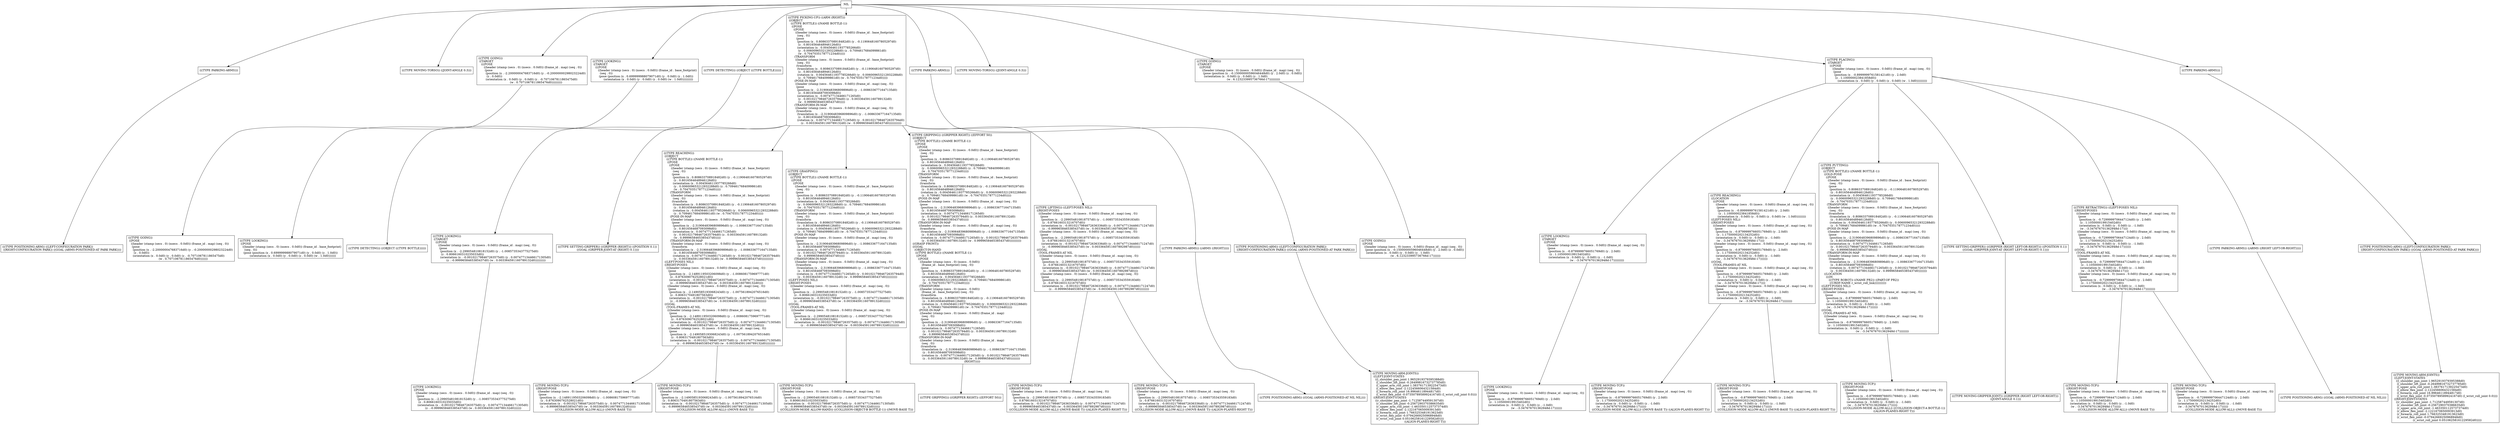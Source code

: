digraph {
  "1" [label="NIL",shape=box];
  "49" [label="(((TYPE PARKING-ARMS)))",shape=box];
  "50" [label="(((TYPE POSITIONING-ARM)) ((LEFT-CONFIGURATION PARK))\l ((RIGHT-CONFIGURATION PARK)) ((GOAL (ARMS-POSITIONED-AT PARK PARK))))",shape=box];
  "48" [label="(((TYPE MOVING-TORSO)) ((JOINT-ANGLE 0.3)))",shape=box];
  "46" [label="(((TYPE GOING))\l ((TARGET\l   (((POSE\l      ((header (stamp (secs . 0) (nsecs . 0.0d0)) (frame_id . map) (seq . 0))\l       (pose\l        (position (x . -2.200000047683716d0) (y . -0.20000000298023224d0)\l         (z . 0.0d0))\l        (orientation (x . 0.0d0) (y . 0.0d0) (z . -0.7071067811865475d0)\l         (w . 0.7071067811865476d0))))))))))",shape=box];
  "47" [label="(((TYPE GOING))\l ((POSE\l   ((header (stamp (secs . 0) (nsecs . 0.0d0)) (frame_id . map) (seq . 0))\l    (pose\l     (position (x . -2.200000047683716d0) (y . -0.20000000298023224d0)\l      (z . 0.0d0))\l     (orientation (x . 0.0d0) (y . 0.0d0) (z . -0.7071067811865475d0)\l      (w . 0.7071067811865476d0)))))))",shape=box];
  "44" [label="(((TYPE LOOKING))\l ((TARGET\l   (((POSE\l      ((header (stamp (secs . 0) (nsecs . 0.0d0)) (frame_id . base_footprint)\l        (seq . 0))\l       (pose (position (x . 0.699999988079071d0) (y . 0.0d0) (z . 1.0d0))\l        (orientation (x . 0.0d0) (y . 0.0d0) (z . 0.0d0) (w . 1.0d0))))))))))",shape=box];
  "45" [label="(((TYPE LOOKING))\l ((POSE\l   ((header (stamp (secs . 0) (nsecs . 0.0d0)) (frame_id . base_footprint)\l     (seq . 0))\l    (pose (position (x . 0.699999988079071d0) (y . 0.0d0) (z . 1.0d0))\l     (orientation (x . 0.0d0) (y . 0.0d0) (z . 0.0d0) (w . 1.0d0)))))))",shape=box];
  "42" [label="(((TYPE DETECTING)) ((OBJECT (((TYPE BOTTLE))))))",shape=box];
  "43" [label="(((TYPE DETECTING)) ((OBJECT (((TYPE BOTTLE))))))",shape=box];
  "26" [label="(((TYPE PICKING-UP)) ((ARM (RIGHT)))\l ((OBJECT\l   (((TYPE BOTTLE)) ((NAME BOTTLE-1))\l    ((POSE\l      ((POSE\l        ((header (stamp (secs . 0) (nsecs . 0.0d0)) (frame_id . base_footprint)\l          (seq . 0))\l         (pose\l          (position (x . 0.808633708918482d0) (y . -0.11906481607805297d0)\l           (z . 0.8016564648946126d0))\l          (orientation (x . 0.004564611937785266d0)\l           (y . 0.006009653212932288d0) (z . 0.7094617684099861d0)\l           (w . 0.7047035178771234d0)))))\l       (TRANSFORM\l        ((header (stamp (secs . 0) (nsecs . 0.0d0)) (frame_id . base_footprint)\l          (seq . 0))\l         (transform\l          (translation (x . 0.808633708918482d0) (y . -0.11906481607805297d0)\l           (z . 0.8016564648946126d0))\l          (rotation (x . 0.004564611937785266d0) (y . 0.006009653212932288d0)\l           (z . 0.7094617684099861d0) (w . 0.7047035178771234d0)))))\l       (POSE-IN-MAP\l        ((header (stamp (secs . 0) (nsecs . 0.0d0)) (frame_id . map) (seq . 0))\l         (pose\l          (position (x . -2.3190648396809896d0) (y . -1.0086336771647135d0)\l           (z . 0.8016564687093098d0))\l          (orientation (x . 0.007477134466171265d0)\l           (y . 0.0010217984672635794d0) (z . 0.003364591160789132d0)\l           (w . 0.9999658465385437d0)))))\l       (TRANSFORM-IN-MAP\l        ((header (stamp (secs . 0) (nsecs . 0.0d0)) (frame_id . map) (seq . 0))\l         (transform\l          (translation (x . -2.3190648396809896d0) (y . -1.0086336771647135d0)\l           (z . 0.8016564687093098d0))\l          (rotation (x . 0.007477134466171265d0) (y . 0.0010217984672635794d0)\l           (z . 0.003364591160789132d0) (w . 0.9999658465385437d0))))))))))))",shape=box];
  "40" [label="(((TYPE LOOKING))\l ((TARGET\l   (((POSE\l      ((header (stamp (secs . 0) (nsecs . 0.0d0)) (frame_id . map) (seq . 0))\l       (pose\l        (position (x . -2.299054810818152d0) (y . -1.0085735343775275d0)\l         (z . 0.8066160310235033d0))\l        (orientation (x . -0.001021798467263575d0) (y . 0.007477134466171305d0)\l         (z . -0.9999658465385437d0) (w . 0.003364591160789132d0))))))))))",shape=box];
  "41" [label="(((TYPE LOOKING))\l ((POSE\l   ((header (stamp (secs . 0) (nsecs . 0.0d0)) (frame_id . map) (seq . 0))\l    (pose\l     (position (x . -2.299054810818152d0) (y . -1.0085735343775275d0)\l      (z . 0.8066160310235033d0))\l     (orientation (x . -0.001021798467263575d0) (y . 0.007477134466171305d0)\l      (z . -0.9999658465385437d0) (w . 0.003364591160789132d0)))))))",shape=box];
  "39" [label="(((TYPE SETTING-GRIPPER)) ((GRIPPER (RIGHT))) ((POSITION 0.1))\l ((GOAL (GRIPPER-JOINT-AT (RIGHT) 0.1))))",shape=box];
  "36" [label="(((TYPE REACHING))\l ((OBJECT\l   (((TYPE BOTTLE)) ((NAME BOTTLE-1))\l    ((POSE\l      ((POSE\l        ((header (stamp (secs . 0) (nsecs . 0.0d0)) (frame_id . base_footprint)\l          (seq . 0))\l         (pose\l          (position (x . 0.808633708918482d0) (y . -0.11906481607805297d0)\l           (z . 0.8016564648946126d0))\l          (orientation (x . 0.004564611937785266d0)\l           (y . 0.006009653212932288d0) (z . 0.7094617684099861d0)\l           (w . 0.7047035178771234d0)))))\l       (TRANSFORM\l        ((header (stamp (secs . 0) (nsecs . 0.0d0)) (frame_id . base_footprint)\l          (seq . 0))\l         (transform\l          (translation (x . 0.808633708918482d0) (y . -0.11906481607805297d0)\l           (z . 0.8016564648946126d0))\l          (rotation (x . 0.004564611937785266d0) (y . 0.006009653212932288d0)\l           (z . 0.7094617684099861d0) (w . 0.7047035178771234d0)))))\l       (POSE-IN-MAP\l        ((header (stamp (secs . 0) (nsecs . 0.0d0)) (frame_id . map) (seq . 0))\l         (pose\l          (position (x . -2.3190648396809896d0) (y . -1.0086336771647135d0)\l           (z . 0.8016564687093098d0))\l          (orientation (x . 0.007477134466171265d0)\l           (y . 0.0010217984672635794d0) (z . 0.003364591160789132d0)\l           (w . 0.9999658465385437d0)))))\l       (TRANSFORM-IN-MAP\l        ((header (stamp (secs . 0) (nsecs . 0.0d0)) (frame_id . map) (seq . 0))\l         (transform\l          (translation (x . -2.3190648396809896d0) (y . -1.0086336771647135d0)\l           (z . 0.8016564687093098d0))\l          (rotation (x . 0.007477134466171265d0) (y . 0.0010217984672635794d0)\l           (z . 0.003364591160789132d0) (w . 0.9999658465385437d0)))))))))))\l ((LEFT-POSES NIL))\l ((RIGHT-POSES\l   (((header (stamp (secs . 0) (nsecs . 0.0d0)) (frame_id . map) (seq . 0))\l     (pose\l      (position (x . -2.1489119503206098d0) (y . -1.0086081759697771d0)\l       (z . 0.8763090762528021d0))\l      (orientation (x . -0.001021798467263575d0) (y . 0.007477134466171305d0)\l       (z . -0.9999658465385437d0) (w . 0.003364591160789132d0))))\l    ((header (stamp (secs . 0) (nsecs . 0.0d0)) (frame_id . map) (seq . 0))\l     (pose\l      (position (x . -2.1490585193068243d0) (y . -1.0075618942076516d0)\l       (z . 0.8063170491807563d0))\l      (orientation (x . -0.001021798467263575d0) (y . 0.007477134466171305d0)\l       (z . -0.9999658465385437d0) (w . 0.003364591160789132d0)))))))\l ((GOAL\l   (TOOL-FRAMES-AT NIL\l    (((header (stamp (secs . 0) (nsecs . 0.0d0)) (frame_id . map) (seq . 0))\l      (pose\l       (position (x . -2.1489119503206098d0) (y . -1.0086081759697771d0)\l        (z . 0.8763090762528021d0))\l       (orientation (x . -0.001021798467263575d0) (y . 0.007477134466171305d0)\l        (z . -0.9999658465385437d0) (w . 0.003364591160789132d0))))\l     ((header (stamp (secs . 0) (nsecs . 0.0d0)) (frame_id . map) (seq . 0))\l      (pose\l       (position (x . -2.1490585193068243d0) (y . -1.0075618942076516d0)\l        (z . 0.8063170491807563d0))\l       (orientation (x . -0.001021798467263575d0) (y . 0.007477134466171305d0)\l        (z . -0.9999658465385437d0) (w . 0.003364591160789132d0)))))))))",shape=box];
  "38" [label="(((TYPE MOVING-TCP))\l ((RIGHT-POSE\l   ((header (stamp (secs . 0) (nsecs . 0.0d0)) (frame_id . map) (seq . 0))\l    (pose\l     (position (x . -2.1489119503206098d0) (y . -1.0086081759697771d0)\l      (z . 0.8763090762528021d0))\l     (orientation (x . -0.001021798467263575d0) (y . 0.007477134466171305d0)\l      (z . -0.9999658465385437d0) (w . 0.003364591160789132d0))))))\l ((COLLISION-MODE ALLOW-ALL)) ((MOVE-BASE T)))",shape=box];
  "37" [label="(((TYPE MOVING-TCP))\l ((RIGHT-POSE\l   ((header (stamp (secs . 0) (nsecs . 0.0d0)) (frame_id . map) (seq . 0))\l    (pose\l     (position (x . -2.1490585193068243d0) (y . -1.0075618942076516d0)\l      (z . 0.8063170491807563d0))\l     (orientation (x . -0.001021798467263575d0) (y . 0.007477134466171305d0)\l      (z . -0.9999658465385437d0) (w . 0.003364591160789132d0))))))\l ((COLLISION-MODE ALLOW-ALL)) ((MOVE-BASE T)))",shape=box];
  "34" [label="(((TYPE GRASPING))\l ((OBJECT\l   (((TYPE BOTTLE)) ((NAME BOTTLE-1))\l    ((POSE\l      ((POSE\l        ((header (stamp (secs . 0) (nsecs . 0.0d0)) (frame_id . base_footprint)\l          (seq . 0))\l         (pose\l          (position (x . 0.808633708918482d0) (y . -0.11906481607805297d0)\l           (z . 0.8016564648946126d0))\l          (orientation (x . 0.004564611937785266d0)\l           (y . 0.006009653212932288d0) (z . 0.7094617684099861d0)\l           (w . 0.7047035178771234d0)))))\l       (TRANSFORM\l        ((header (stamp (secs . 0) (nsecs . 0.0d0)) (frame_id . base_footprint)\l          (seq . 0))\l         (transform\l          (translation (x . 0.808633708918482d0) (y . -0.11906481607805297d0)\l           (z . 0.8016564648946126d0))\l          (rotation (x . 0.004564611937785266d0) (y . 0.006009653212932288d0)\l           (z . 0.7094617684099861d0) (w . 0.7047035178771234d0)))))\l       (POSE-IN-MAP\l        ((header (stamp (secs . 0) (nsecs . 0.0d0)) (frame_id . map) (seq . 0))\l         (pose\l          (position (x . -2.3190648396809896d0) (y . -1.0086336771647135d0)\l           (z . 0.8016564687093098d0))\l          (orientation (x . 0.007477134466171265d0)\l           (y . 0.0010217984672635794d0) (z . 0.003364591160789132d0)\l           (w . 0.9999658465385437d0)))))\l       (TRANSFORM-IN-MAP\l        ((header (stamp (secs . 0) (nsecs . 0.0d0)) (frame_id . map) (seq . 0))\l         (transform\l          (translation (x . -2.3190648396809896d0) (y . -1.0086336771647135d0)\l           (z . 0.8016564687093098d0))\l          (rotation (x . 0.007477134466171265d0) (y . 0.0010217984672635794d0)\l           (z . 0.003364591160789132d0) (w . 0.9999658465385437d0)))))))))))\l ((LEFT-POSES NIL))\l ((RIGHT-POSES\l   (((header (stamp (secs . 0) (nsecs . 0.0d0)) (frame_id . map) (seq . 0))\l     (pose\l      (position (x . -2.299054810818152d0) (y . -1.0085735343775275d0)\l       (z . 0.8066160310235033d0))\l      (orientation (x . -0.001021798467263575d0) (y . 0.007477134466171305d0)\l       (z . -0.9999658465385437d0) (w . 0.003364591160789132d0)))))))\l ((GOAL\l   (TOOL-FRAMES-AT NIL\l    (((header (stamp (secs . 0) (nsecs . 0.0d0)) (frame_id . map) (seq . 0))\l      (pose\l       (position (x . -2.299054810818152d0) (y . -1.0085735343775275d0)\l        (z . 0.8066160310235033d0))\l       (orientation (x . -0.001021798467263575d0) (y . 0.007477134466171305d0)\l        (z . -0.9999658465385437d0) (w . 0.003364591160789132d0)))))))))",shape=box];
  "35" [label="(((TYPE MOVING-TCP))\l ((RIGHT-POSE\l   ((header (stamp (secs . 0) (nsecs . 0.0d0)) (frame_id . map) (seq . 0))\l    (pose\l     (position (x . -2.299054810818152d0) (y . -1.0085735343775275d0)\l      (z . 0.8066160310235033d0))\l     (orientation (x . -0.001021798467263575d0) (y . 0.007477134466171305d0)\l      (z . -0.9999658465385437d0) (w . 0.003364591160789132d0))))))\l ((COLLISION-MODE ALLOW-HAND)) ((COLLISION-OBJECT-B BOTTLE-1)) ((MOVE-BASE T)))",shape=box];
  "32" [label="(((TYPE GRIPPING)) ((GRIPPER RIGHT)) ((EFFORT 50))\l ((OBJECT\l   (((TYPE BOTTLE)) ((NAME BOTTLE-1))\l    ((POSE\l      ((POSE\l        ((header (stamp (secs . 0) (nsecs . 0.0d0)) (frame_id . base_footprint)\l          (seq . 0))\l         (pose\l          (position (x . 0.808633708918482d0) (y . -0.11906481607805297d0)\l           (z . 0.8016564648946126d0))\l          (orientation (x . 0.004564611937785266d0)\l           (y . 0.006009653212932288d0) (z . 0.7094617684099861d0)\l           (w . 0.7047035178771234d0)))))\l       (TRANSFORM\l        ((header (stamp (secs . 0) (nsecs . 0.0d0)) (frame_id . base_footprint)\l          (seq . 0))\l         (transform\l          (translation (x . 0.808633708918482d0) (y . -0.11906481607805297d0)\l           (z . 0.8016564648946126d0))\l          (rotation (x . 0.004564611937785266d0) (y . 0.006009653212932288d0)\l           (z . 0.7094617684099861d0) (w . 0.7047035178771234d0)))))\l       (POSE-IN-MAP\l        ((header (stamp (secs . 0) (nsecs . 0.0d0)) (frame_id . map) (seq . 0))\l         (pose\l          (position (x . -2.3190648396809896d0) (y . -1.0086336771647135d0)\l           (z . 0.8016564687093098d0))\l          (orientation (x . 0.007477134466171265d0)\l           (y . 0.0010217984672635794d0) (z . 0.003364591160789132d0)\l           (w . 0.9999658465385437d0)))))\l       (TRANSFORM-IN-MAP\l        ((header (stamp (secs . 0) (nsecs . 0.0d0)) (frame_id . map) (seq . 0))\l         (transform\l          (translation (x . -2.3190648396809896d0) (y . -1.0086336771647135d0)\l           (z . 0.8016564687093098d0))\l          (rotation (x . 0.007477134466171265d0) (y . 0.0010217984672635794d0)\l           (z . 0.003364591160789132d0) (w . 0.9999658465385437d0)))))))))))\l ((GRASP FRONT))\l ((GOAL\l   (OBJECT-IN-HAND\l    (((TYPE BOTTLE)) ((NAME BOTTLE-1))\l     ((POSE\l       ((POSE\l         ((header (stamp (secs . 0) (nsecs . 0.0d0))\l           (frame_id . base_footprint) (seq . 0))\l          (pose\l           (position (x . 0.808633708918482d0) (y . -0.11906481607805297d0)\l            (z . 0.8016564648946126d0))\l           (orientation (x . 0.004564611937785266d0)\l            (y . 0.006009653212932288d0) (z . 0.7094617684099861d0)\l            (w . 0.7047035178771234d0)))))\l        (TRANSFORM\l         ((header (stamp (secs . 0) (nsecs . 0.0d0))\l           (frame_id . base_footprint) (seq . 0))\l          (transform\l           (translation (x . 0.808633708918482d0) (y . -0.11906481607805297d0)\l            (z . 0.8016564648946126d0))\l           (rotation (x . 0.004564611937785266d0) (y . 0.006009653212932288d0)\l            (z . 0.7094617684099861d0) (w . 0.7047035178771234d0)))))\l        (POSE-IN-MAP\l         ((header (stamp (secs . 0) (nsecs . 0.0d0)) (frame_id . map)\l           (seq . 0))\l          (pose\l           (position (x . -2.3190648396809896d0) (y . -1.0086336771647135d0)\l            (z . 0.8016564687093098d0))\l           (orientation (x . 0.007477134466171265d0)\l            (y . 0.0010217984672635794d0) (z . 0.003364591160789132d0)\l            (w . 0.9999658465385437d0)))))\l        (TRANSFORM-IN-MAP\l         ((header (stamp (secs . 0) (nsecs . 0.0d0)) (frame_id . map)\l           (seq . 0))\l          (transform\l           (translation (x . -2.3190648396809896d0) (y . -1.0086336771647135d0)\l            (z . 0.8016564687093098d0))\l           (rotation (x . 0.007477134466171265d0) (y . 0.0010217984672635794d0)\l            (z . 0.003364591160789132d0) (w . 0.9999658465385437d0)))))))))\l    (RIGHT)))))",shape=box];
  "33" [label="(((TYPE GRIPPING)) ((GRIPPER RIGHT)) ((EFFORT 50)))",shape=box];
  "29" [label="(((TYPE LIFTING)) ((LEFT-POSES NIL))\l ((RIGHT-POSES\l   (((header (stamp (secs . 0) (nsecs . 0.0d0)) (frame_id . map) (seq . 0))\l     (pose\l      (position (x . -2.299054810818757d0) (y . -1.0085735343559183d0)\l       (z . 0.8766160313216707d0))\l      (orientation (x . -0.0010217984672636336d0) (y . 0.007477134466171247d0)\l       (z . -0.9999658465385437d0) (w . 0.0033645911607892987d0))))\l    ((header (stamp (secs . 0) (nsecs . 0.0d0)) (frame_id . map) (seq . 0))\l     (pose\l      (position (x . -2.299054810818757d0) (y . -1.0085735343559183d0)\l       (z . 0.8766160313216707d0))\l      (orientation (x . -0.0010217984672636336d0) (y . 0.007477134466171247d0)\l       (z . -0.9999658465385437d0) (w . 0.0033645911607892987d0)))))))\l ((GOAL\l   (TOOL-FRAMES-AT NIL\l    (((header (stamp (secs . 0) (nsecs . 0.0d0)) (frame_id . map) (seq . 0))\l      (pose\l       (position (x . -2.299054810818757d0) (y . -1.0085735343559183d0)\l        (z . 0.8766160313216707d0))\l       (orientation (x . -0.0010217984672636336d0) (y . 0.007477134466171247d0)\l        (z . -0.9999658465385437d0) (w . 0.0033645911607892987d0))))\l     ((header (stamp (secs . 0) (nsecs . 0.0d0)) (frame_id . map) (seq . 0))\l      (pose\l       (position (x . -2.299054810818757d0) (y . -1.0085735343559183d0)\l        (z . 0.8766160313216707d0))\l       (orientation (x . -0.0010217984672636336d0) (y . 0.007477134466171247d0)\l        (z . -0.9999658465385437d0) (w . 0.0033645911607892987d0)))))))))",shape=box];
  "31" [label="(((TYPE MOVING-TCP))\l ((RIGHT-POSE\l   ((header (stamp (secs . 0) (nsecs . 0.0d0)) (frame_id . map) (seq . 0))\l    (pose\l     (position (x . -2.299054810818757d0) (y . -1.0085735343559183d0)\l      (z . 0.8766160313216707d0))\l     (orientation (x . -0.0010217984672636336d0) (y . 0.007477134466171247d0)\l      (z . -0.9999658465385437d0) (w . 0.0033645911607892987d0))))))\l ((COLLISION-MODE ALLOW-ALL)) ((MOVE-BASE T)) ((ALIGN-PLANES-RIGHT T)))",shape=box];
  "30" [label="(((TYPE MOVING-TCP))\l ((RIGHT-POSE\l   ((header (stamp (secs . 0) (nsecs . 0.0d0)) (frame_id . map) (seq . 0))\l    (pose\l     (position (x . -2.299054810818757d0) (y . -1.0085735343559183d0)\l      (z . 0.8766160313216707d0))\l     (orientation (x . -0.0010217984672636336d0) (y . 0.007477134466171247d0)\l      (z . -0.9999658465385437d0) (w . 0.0033645911607892987d0))))))\l ((COLLISION-MODE ALLOW-ALL)) ((MOVE-BASE T)) ((ALIGN-PLANES-RIGHT T)))",shape=box];
  "27" [label="(((TYPE PARKING-ARMS)) ((ARMS ((RIGHT)))))",shape=box];
  "28" [label="(((TYPE POSITIONING-ARM)) ((GOAL (ARMS-POSITIONED-AT NIL NIL))))",shape=box];
  "23" [label="(((TYPE PARKING-ARMS)))",shape=box];
  "24" [label="(((TYPE POSITIONING-ARM)) ((LEFT-CONFIGURATION PARK))\l ((RIGHT-CONFIGURATION PARK)) ((GOAL (ARMS-POSITIONED-AT PARK PARK))))",shape=box];
  "25" [label="(((TYPE MOVING-ARM-JOINTS))\l ((LEFT-JOINT-STATES\l   ((l_shoulder_pan_joint 1.9652919379395388d0)\l    (l_shoulder_lift_joint -0.26499816732737785d0)\l    (l_upper_arm_roll_joint 1.3837617139225473d0)\l    (l_elbow_flex_joint -2.1224566064321584d0)\l    (l_forearm_roll_joint 16.99646118944817d0)\l    (l_wrist_flex_joint -0.07350789589924167d0) (l_wrist_roll_joint 0.0))))\l ((RIGHT-JOINT-STATES\l   ((r_shoulder_pan_joint -1.712587449591307d0)\l    (r_shoulder_lift_joint -0.2567290370386635d0)\l    (r_upper_arm_roll_joint -1.4633501125737374d0)\l    (r_elbow_flex_joint -2.1221670650093913d0)\l    (r_forearm_roll_joint 1.7663253481913623d0)\l    (r_wrist_flex_joint -0.07942669250968948d0)\l    (r_wrist_roll_joint 0.05106258161229582d0))))\l ((ALIGN-PLANES-RIGHT T)))",shape=box];
  "22" [label="(((TYPE MOVING-TORSO)) ((JOINT-ANGLE 0.3)))",shape=box];
  "20" [label="(((TYPE GOING))\l ((TARGET\l   (((POSE\l      ((header (stamp (secs . 0) (nsecs . 0.0d0)) (frame_id . map) (seq . 0))\l       (pose (position (x . -0.15000000596046448d0) (y . 2.0d0) (z . 0.0d0))\l        (orientation (x . 0.0d0) (y . 0.0d0) (z . 1.0d0)\l         (w . 6.123233995736766d-17))))))))))",shape=box];
  "21" [label="(((TYPE GOING))\l ((POSE\l   ((header (stamp (secs . 0) (nsecs . 0.0d0)) (frame_id . map) (seq . 0))\l    (pose (position (x . -0.15000000596046448d0) (y . 2.0d0) (z . 0.0d0))\l     (orientation (x . 0.0d0) (y . 0.0d0) (z . 1.0d0)\l      (w . 6.123233995736766d-17)))))))",shape=box];
  "5" [label="(((TYPE PLACING))\l ((TARGET\l   (((POSE\l      ((header (stamp (secs . 0) (nsecs . 0.0d0)) (frame_id . map) (seq . 0))\l       (pose\l        (position (x . -0.8999999761581421d0) (y . 2.0d0)\l         (z . 1.100000023841858d0))\l        (orientation (x . 0.0d0) (y . 0.0d0) (z . 0.0d0) (w . 1.0d0))))))))))",shape=box];
  "18" [label="(((TYPE LOOKING))\l ((TARGET\l   (((POSE\l      ((header (stamp (secs . 0) (nsecs . 0.0d0)) (frame_id . map) (seq . 0))\l       (pose\l        (position (x . -0.8799999766051769d0) (y . 2.0d0)\l         (z . 1.105000019915402d0))\l        (orientation (x . 0.0d0) (y . 0.0d0) (z . -1.0d0)\l         (w . -3.347676701362948d-17))))))))))",shape=box];
  "19" [label="(((TYPE LOOKING))\l ((POSE\l   ((header (stamp (secs . 0) (nsecs . 0.0d0)) (frame_id . map) (seq . 0))\l    (pose\l     (position (x . -0.8799999766051769d0) (y . 2.0d0)\l      (z . 1.105000019915402d0))\l     (orientation (x . 0.0d0) (y . 0.0d0) (z . -1.0d0)\l      (w . -3.347676701362948d-17)))))))",shape=box];
  "15" [label="(((TYPE REACHING))\l ((LOCATION\l   (((POSE\l      ((header (stamp (secs . 0) (nsecs . 0.0d0)) (frame_id . map) (seq . 0))\l       (pose\l        (position (x . -0.8999999761581421d0) (y . 2.0d0)\l         (z . 1.100000023841858d0))\l        (orientation (x . 0.0d0) (y . 0.0d0) (z . 0.0d0) (w . 1.0d0)))))))))\l ((LEFT-POSES NIL))\l ((RIGHT-POSES\l   (((header (stamp (secs . 0) (nsecs . 0.0d0)) (frame_id . map) (seq . 0))\l     (pose\l      (position (x . -0.8799999766051769d0) (y . 2.0d0)\l       (z . 1.1750000202134252d0))\l      (orientation (x . 0.0d0) (y . 0.0d0) (z . -1.0d0)\l       (w . -3.347676701362948d-17))))\l    ((header (stamp (secs . 0) (nsecs . 0.0d0)) (frame_id . map) (seq . 0))\l     (pose\l      (position (x . -0.8799999766051769d0) (y . 2.0d0)\l       (z . 1.1750000202134252d0))\l      (orientation (x . 0.0d0) (y . 0.0d0) (z . -1.0d0)\l       (w . -3.347676701362948d-17)))))))\l ((GOAL\l   (TOOL-FRAMES-AT NIL\l    (((header (stamp (secs . 0) (nsecs . 0.0d0)) (frame_id . map) (seq . 0))\l      (pose\l       (position (x . -0.8799999766051769d0) (y . 2.0d0)\l        (z . 1.1750000202134252d0))\l       (orientation (x . 0.0d0) (y . 0.0d0) (z . -1.0d0)\l        (w . -3.347676701362948d-17))))\l     ((header (stamp (secs . 0) (nsecs . 0.0d0)) (frame_id . map) (seq . 0))\l      (pose\l       (position (x . -0.8799999766051769d0) (y . 2.0d0)\l        (z . 1.1750000202134252d0))\l       (orientation (x . 0.0d0) (y . 0.0d0) (z . -1.0d0)\l        (w . -3.347676701362948d-17)))))))))",shape=box];
  "17" [label="(((TYPE MOVING-TCP))\l ((RIGHT-POSE\l   ((header (stamp (secs . 0) (nsecs . 0.0d0)) (frame_id . map) (seq . 0))\l    (pose\l     (position (x . -0.8799999766051769d0) (y . 2.0d0)\l      (z . 1.1750000202134252d0))\l     (orientation (x . 0.0d0) (y . 0.0d0) (z . -1.0d0)\l      (w . -3.347676701362948d-17))))))\l ((COLLISION-MODE ALLOW-ALL)) ((MOVE-BASE T)) ((ALIGN-PLANES-RIGHT T)))",shape=box];
  "16" [label="(((TYPE MOVING-TCP))\l ((RIGHT-POSE\l   ((header (stamp (secs . 0) (nsecs . 0.0d0)) (frame_id . map) (seq . 0))\l    (pose\l     (position (x . -0.8799999766051769d0) (y . 2.0d0)\l      (z . 1.1750000202134252d0))\l     (orientation (x . 0.0d0) (y . 0.0d0) (z . -1.0d0)\l      (w . -3.347676701362948d-17))))))\l ((COLLISION-MODE ALLOW-ALL)) ((MOVE-BASE T)) ((ALIGN-PLANES-RIGHT T)))",shape=box];
  "13" [label="(((TYPE PUTTING))\l ((OBJECT\l   (((TYPE BOTTLE)) ((NAME BOTTLE-1))\l    ((OLD-POSE\l      ((POSE\l        ((header (stamp (secs . 0) (nsecs . 0.0d0)) (frame_id . base_footprint)\l          (seq . 0))\l         (pose\l          (position (x . 0.808633708918482d0) (y . -0.11906481607805297d0)\l           (z . 0.8016564648946126d0))\l          (orientation (x . 0.004564611937785266d0)\l           (y . 0.006009653212932288d0) (z . 0.7094617684099861d0)\l           (w . 0.7047035178771234d0)))))\l       (TRANSFORM\l        ((header (stamp (secs . 0) (nsecs . 0.0d0)) (frame_id . base_footprint)\l          (seq . 0))\l         (transform\l          (translation (x . 0.808633708918482d0) (y . -0.11906481607805297d0)\l           (z . 0.8016564648946126d0))\l          (rotation (x . 0.004564611937785266d0) (y . 0.006009653212932288d0)\l           (z . 0.7094617684099861d0) (w . 0.7047035178771234d0)))))\l       (POSE-IN-MAP\l        ((header (stamp (secs . 0) (nsecs . 0.0d0)) (frame_id . map) (seq . 0))\l         (pose\l          (position (x . -2.3190648396809896d0) (y . -1.0086336771647135d0)\l           (z . 0.8016564687093098d0))\l          (orientation (x . 0.007477134466171265d0)\l           (y . 0.0010217984672635794d0) (z . 0.003364591160789132d0)\l           (w . 0.9999658465385437d0)))))\l       (TRANSFORM-IN-MAP\l        ((header (stamp (secs . 0) (nsecs . 0.0d0)) (frame_id . map) (seq . 0))\l         (transform\l          (translation (x . -2.3190648396809896d0) (y . -1.0086336771647135d0)\l           (z . 0.8016564687093098d0))\l          (rotation (x . 0.007477134466171265d0) (y . 0.0010217984672635794d0)\l           (z . 0.003364591160789132d0) (w . 0.9999658465385437d0))))))))\l    ((LOCATION\l      (((IN\l         (((TYPE ROBOT)) ((NAME PR2)) ((PART-OF PR2))\l          ((URDF-NAME r_wrist_roll_link)))))))))))\l ((LEFT-POSES NIL))\l ((RIGHT-POSES\l   (((header (stamp (secs . 0) (nsecs . 0.0d0)) (frame_id . map) (seq . 0))\l     (pose\l      (position (x . -0.8799999766051769d0) (y . 2.0d0)\l       (z . 1.105000019915402d0))\l      (orientation (x . 0.0d0) (y . 0.0d0) (z . -1.0d0)\l       (w . -3.347676701362948d-17)))))))\l ((GOAL\l   (TOOL-FRAMES-AT NIL\l    (((header (stamp (secs . 0) (nsecs . 0.0d0)) (frame_id . map) (seq . 0))\l      (pose\l       (position (x . -0.8799999766051769d0) (y . 2.0d0)\l        (z . 1.105000019915402d0))\l       (orientation (x . 0.0d0) (y . 0.0d0) (z . -1.0d0)\l        (w . -3.347676701362948d-17)))))))))",shape=box];
  "14" [label="(((TYPE MOVING-TCP))\l ((RIGHT-POSE\l   ((header (stamp (secs . 0) (nsecs . 0.0d0)) (frame_id . map) (seq . 0))\l    (pose\l     (position (x . -0.8799999766051769d0) (y . 2.0d0)\l      (z . 1.105000019915402d0))\l     (orientation (x . 0.0d0) (y . 0.0d0) (z . -1.0d0)\l      (w . -3.347676701362948d-17))))))\l ((COLLISION-MODE ALLOW-ALL)) ((COLLISION-OBJECT-A BOTTLE-1))\l ((ALIGN-PLANES-RIGHT T)))",shape=box];
  "11" [label="(((TYPE SETTING-GRIPPER)) ((GRIPPER (RIGHT LEFT-OR-RIGHT))) ((POSITION 0.1))\l ((GOAL (GRIPPER-JOINT-AT (RIGHT LEFT-OR-RIGHT) 0.1))))",shape=box];
  "12" [label="(((TYPE MOVING-GRIPPER-JOINT)) ((GRIPPER (RIGHT LEFT-OR-RIGHT)))\l ((JOINT-ANGLE 0.1)))",shape=box];
  "8" [label="(((TYPE RETRACTING)) ((LEFT-POSES NIL))\l ((RIGHT-POSES\l   (((header (stamp (secs . 0) (nsecs . 0.0d0)) (frame_id . map) (seq . 0))\l     (pose\l      (position (x . -0.7299999706447124d0) (y . 2.0d0)\l       (z . 1.105000019915402d0))\l      (orientation (x . 0.0d0) (y . 0.0d0) (z . -1.0d0)\l       (w . -3.347676701362948d-17))))\l    ((header (stamp (secs . 0) (nsecs . 0.0d0)) (frame_id . map) (seq . 0))\l     (pose\l      (position (x . -0.7299999706447124d0) (y . 2.0d0)\l       (z . 1.1750000202134252d0))\l      (orientation (x . 0.0d0) (y . 0.0d0) (z . -1.0d0)\l       (w . -3.347676701362948d-17)))))))\l ((GOAL\l   (TOOL-FRAMES-AT NIL\l    (((header (stamp (secs . 0) (nsecs . 0.0d0)) (frame_id . map) (seq . 0))\l      (pose\l       (position (x . -0.7299999706447124d0) (y . 2.0d0)\l        (z . 1.105000019915402d0))\l       (orientation (x . 0.0d0) (y . 0.0d0) (z . -1.0d0)\l        (w . -3.347676701362948d-17))))\l     ((header (stamp (secs . 0) (nsecs . 0.0d0)) (frame_id . map) (seq . 0))\l      (pose\l       (position (x . -0.7299999706447124d0) (y . 2.0d0)\l        (z . 1.1750000202134252d0))\l       (orientation (x . 0.0d0) (y . 0.0d0) (z . -1.0d0)\l        (w . -3.347676701362948d-17)))))))))",shape=box];
  "10" [label="(((TYPE MOVING-TCP))\l ((RIGHT-POSE\l   ((header (stamp (secs . 0) (nsecs . 0.0d0)) (frame_id . map) (seq . 0))\l    (pose\l     (position (x . -0.7299999706447124d0) (y . 2.0d0)\l      (z . 1.105000019915402d0))\l     (orientation (x . 0.0d0) (y . 0.0d0) (z . -1.0d0)\l      (w . -3.347676701362948d-17))))))\l ((COLLISION-MODE ALLOW-ALL)) ((MOVE-BASE T)))",shape=box];
  "9" [label="(((TYPE MOVING-TCP))\l ((RIGHT-POSE\l   ((header (stamp (secs . 0) (nsecs . 0.0d0)) (frame_id . map) (seq . 0))\l    (pose\l     (position (x . -0.7299999706447124d0) (y . 2.0d0)\l      (z . 1.1750000202134252d0))\l     (orientation (x . 0.0d0) (y . 0.0d0) (z . -1.0d0)\l      (w . -3.347676701362948d-17))))))\l ((COLLISION-MODE ALLOW-ALL)) ((MOVE-BASE T)))",shape=box];
  "6" [label="(((TYPE PARKING-ARMS)) ((ARMS ((RIGHT LEFT-OR-RIGHT)))))",shape=box];
  "7" [label="(((TYPE POSITIONING-ARM)) ((GOAL (ARMS-POSITIONED-AT NIL NIL))))",shape=box];
  "2" [label="(((TYPE PARKING-ARMS)))",shape=box];
  "3" [label="(((TYPE POSITIONING-ARM)) ((LEFT-CONFIGURATION PARK))\l ((RIGHT-CONFIGURATION PARK)) ((GOAL (ARMS-POSITIONED-AT PARK PARK))))",shape=box];
  "4" [label="(((TYPE MOVING-ARM-JOINTS))\l ((LEFT-JOINT-STATES\l   ((l_shoulder_pan_joint 1.9652919379395388d0)\l    (l_shoulder_lift_joint -0.26499816732737785d0)\l    (l_upper_arm_roll_joint 1.3837617139225473d0)\l    (l_elbow_flex_joint -2.1224566064321584d0)\l    (l_forearm_roll_joint 16.99646118944817d0)\l    (l_wrist_flex_joint -0.07350789589924167d0) (l_wrist_roll_joint 0.0))))\l ((RIGHT-JOINT-STATES\l   ((r_shoulder_pan_joint -1.712587449591307d0)\l    (r_shoulder_lift_joint -0.2567290370386635d0)\l    (r_upper_arm_roll_joint -1.4633501125737374d0)\l    (r_elbow_flex_joint -2.1221670650093913d0)\l    (r_forearm_roll_joint 1.7663253481913623d0)\l    (r_wrist_flex_joint -0.07942669250968948d0)\l    (r_wrist_roll_joint 0.05106258161229582d0)))))",shape=box];
  "1" -> "49"[];
  "1" -> "48"[];
  "1" -> "46"[];
  "1" -> "44"[];
  "1" -> "42"[];
  "1" -> "26"[];
  "1" -> "23"[];
  "1" -> "22"[];
  "1" -> "20"[];
  "1" -> "5"[];
  "1" -> "2"[];
  "49" -> "50"[];
  "46" -> "47"[];
  "44" -> "45"[];
  "42" -> "43"[];
  "26" -> "40"[];
  "26" -> "39"[];
  "26" -> "36"[];
  "26" -> "34"[];
  "26" -> "32"[];
  "26" -> "29"[];
  "26" -> "27"[];
  "40" -> "41"[];
  "36" -> "38"[];
  "36" -> "37"[];
  "34" -> "35"[];
  "32" -> "33"[];
  "29" -> "31"[];
  "29" -> "30"[];
  "27" -> "28"[];
  "23" -> "24"[];
  "24" -> "25"[];
  "20" -> "21"[];
  "5" -> "18"[];
  "5" -> "15"[];
  "5" -> "13"[];
  "5" -> "11"[];
  "5" -> "8"[];
  "5" -> "6"[];
  "18" -> "19"[];
  "15" -> "17"[];
  "15" -> "16"[];
  "13" -> "14"[];
  "11" -> "12"[];
  "8" -> "10"[];
  "8" -> "9"[];
  "6" -> "7"[];
  "2" -> "3"[];
  "3" -> "4"[];
}